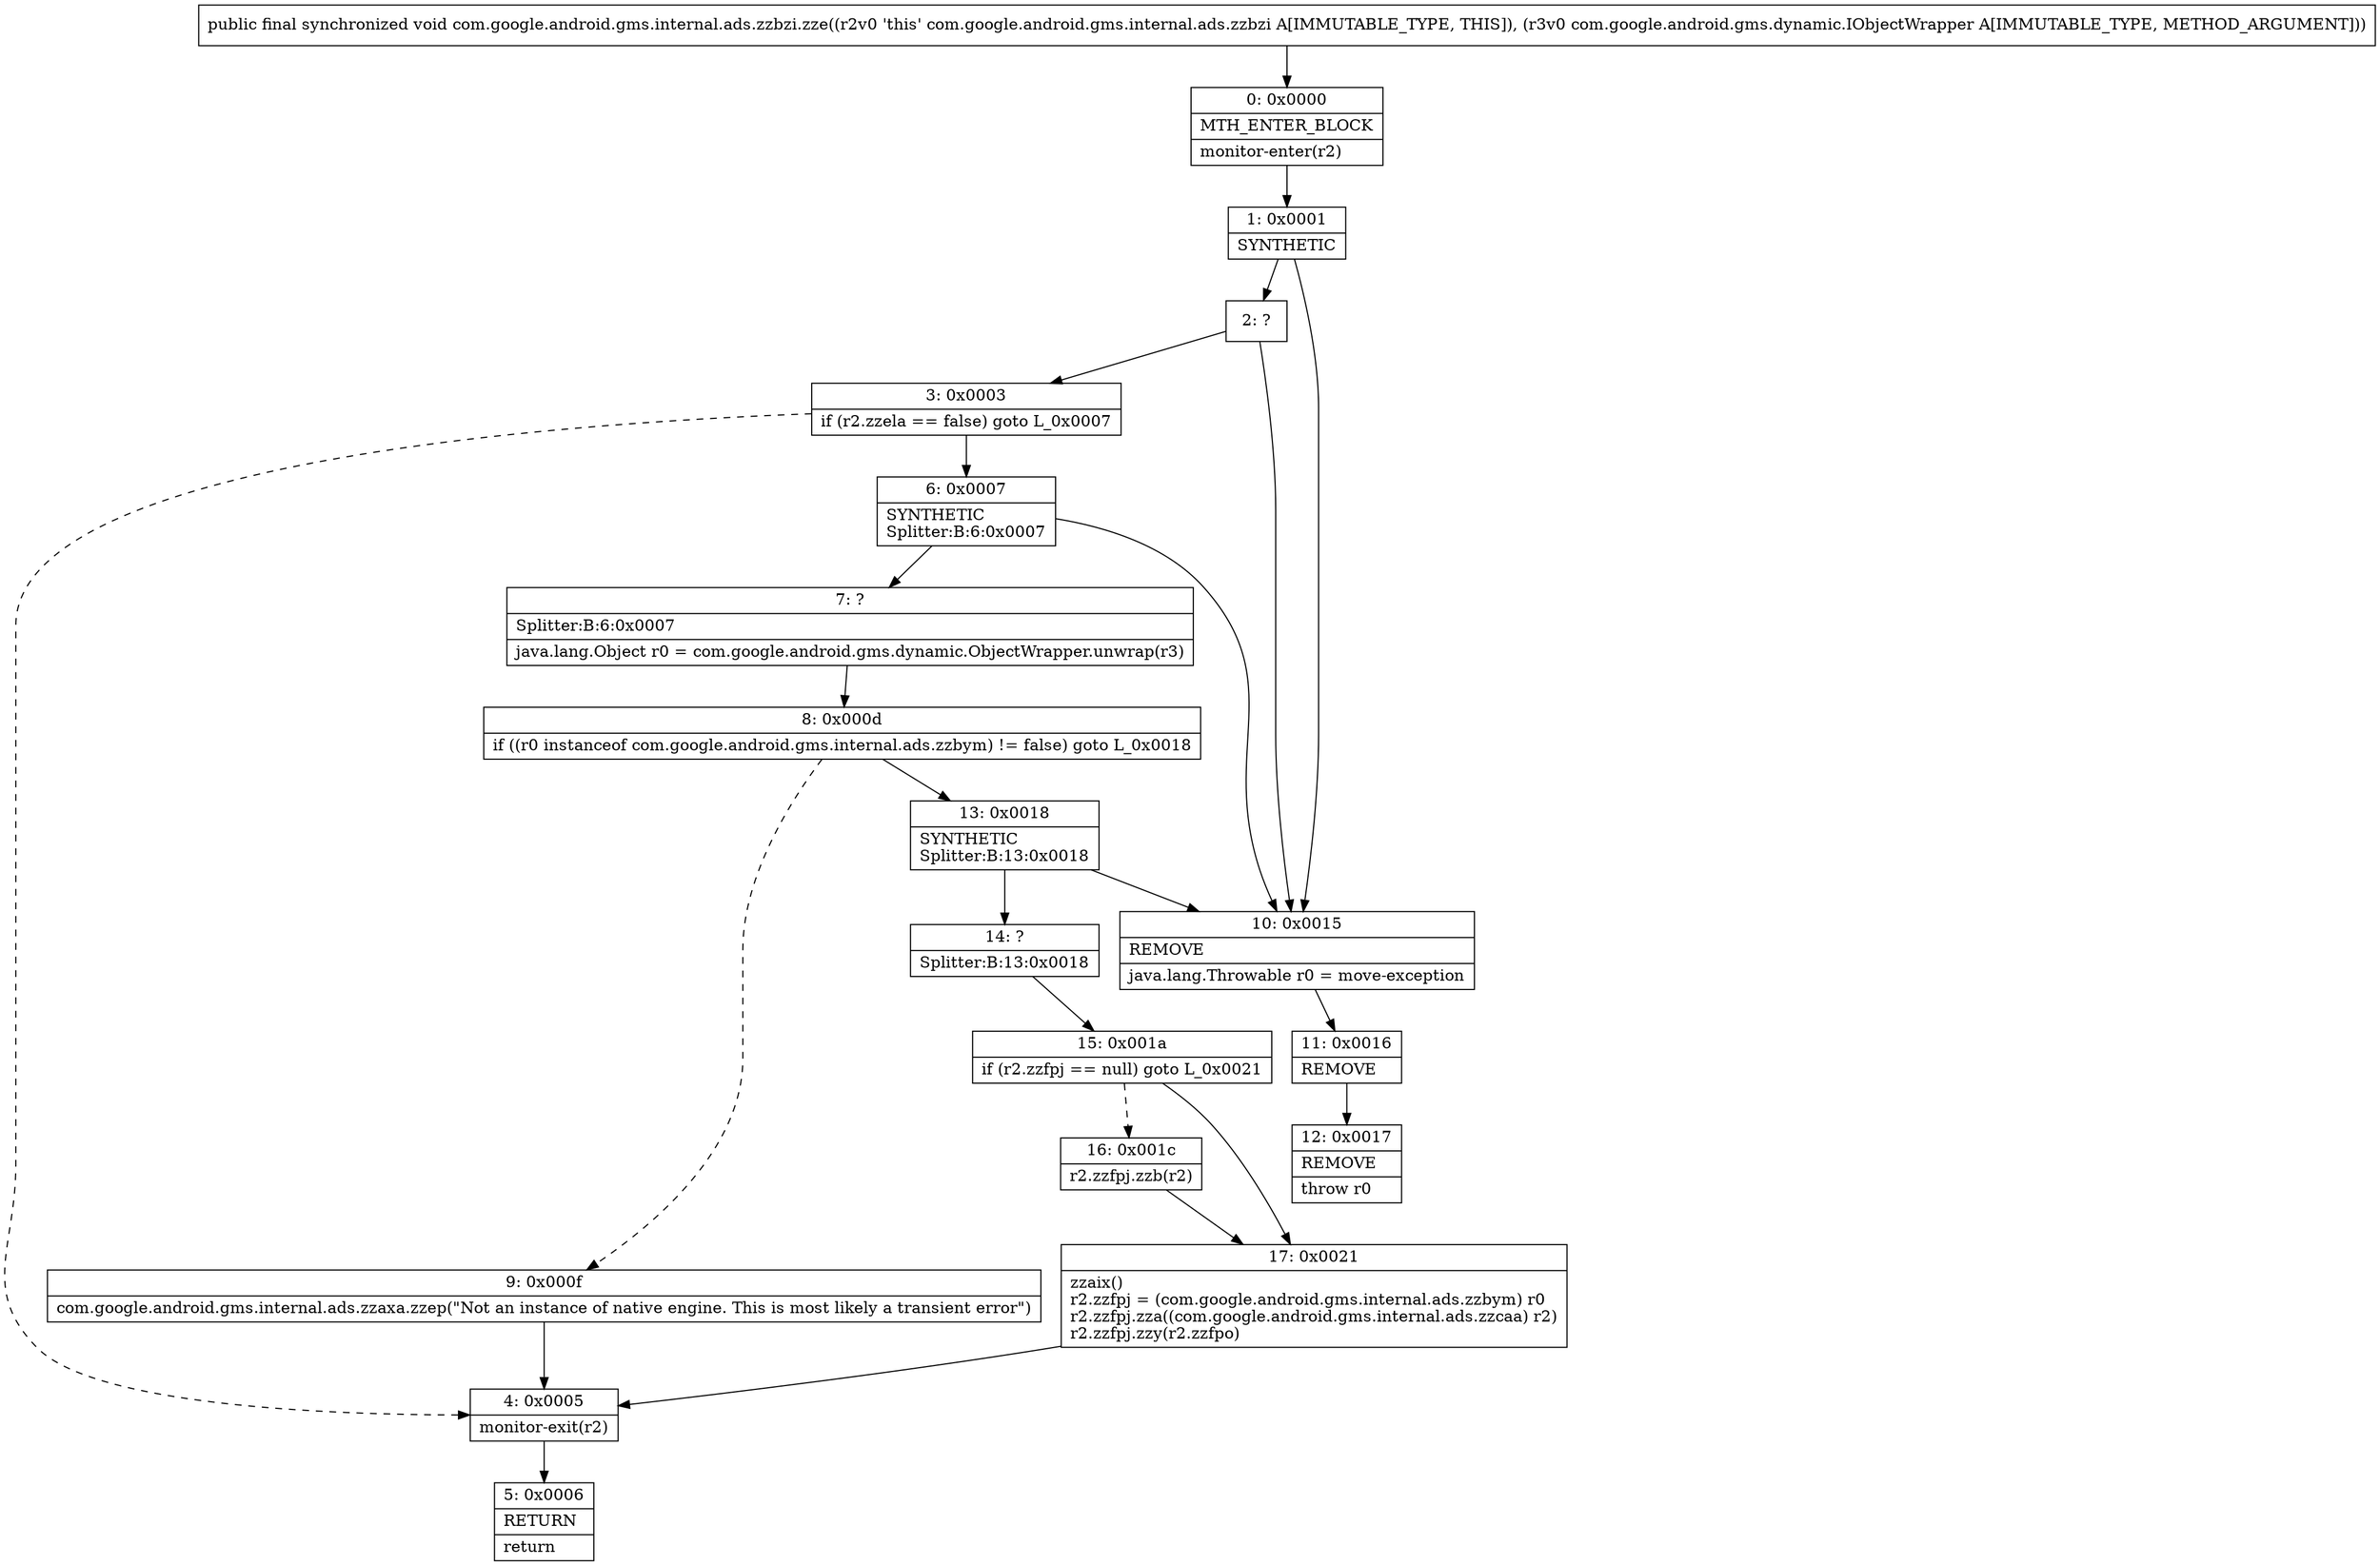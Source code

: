digraph "CFG forcom.google.android.gms.internal.ads.zzbzi.zze(Lcom\/google\/android\/gms\/dynamic\/IObjectWrapper;)V" {
Node_0 [shape=record,label="{0\:\ 0x0000|MTH_ENTER_BLOCK\l|monitor\-enter(r2)\l}"];
Node_1 [shape=record,label="{1\:\ 0x0001|SYNTHETIC\l}"];
Node_2 [shape=record,label="{2\:\ ?}"];
Node_3 [shape=record,label="{3\:\ 0x0003|if (r2.zzela == false) goto L_0x0007\l}"];
Node_4 [shape=record,label="{4\:\ 0x0005|monitor\-exit(r2)\l}"];
Node_5 [shape=record,label="{5\:\ 0x0006|RETURN\l|return\l}"];
Node_6 [shape=record,label="{6\:\ 0x0007|SYNTHETIC\lSplitter:B:6:0x0007\l}"];
Node_7 [shape=record,label="{7\:\ ?|Splitter:B:6:0x0007\l|java.lang.Object r0 = com.google.android.gms.dynamic.ObjectWrapper.unwrap(r3)\l}"];
Node_8 [shape=record,label="{8\:\ 0x000d|if ((r0 instanceof com.google.android.gms.internal.ads.zzbym) != false) goto L_0x0018\l}"];
Node_9 [shape=record,label="{9\:\ 0x000f|com.google.android.gms.internal.ads.zzaxa.zzep(\"Not an instance of native engine. This is most likely a transient error\")\l}"];
Node_10 [shape=record,label="{10\:\ 0x0015|REMOVE\l|java.lang.Throwable r0 = move\-exception\l}"];
Node_11 [shape=record,label="{11\:\ 0x0016|REMOVE\l}"];
Node_12 [shape=record,label="{12\:\ 0x0017|REMOVE\l|throw r0\l}"];
Node_13 [shape=record,label="{13\:\ 0x0018|SYNTHETIC\lSplitter:B:13:0x0018\l}"];
Node_14 [shape=record,label="{14\:\ ?|Splitter:B:13:0x0018\l}"];
Node_15 [shape=record,label="{15\:\ 0x001a|if (r2.zzfpj == null) goto L_0x0021\l}"];
Node_16 [shape=record,label="{16\:\ 0x001c|r2.zzfpj.zzb(r2)\l}"];
Node_17 [shape=record,label="{17\:\ 0x0021|zzaix()\lr2.zzfpj = (com.google.android.gms.internal.ads.zzbym) r0\lr2.zzfpj.zza((com.google.android.gms.internal.ads.zzcaa) r2)\lr2.zzfpj.zzy(r2.zzfpo)\l}"];
MethodNode[shape=record,label="{public final synchronized void com.google.android.gms.internal.ads.zzbzi.zze((r2v0 'this' com.google.android.gms.internal.ads.zzbzi A[IMMUTABLE_TYPE, THIS]), (r3v0 com.google.android.gms.dynamic.IObjectWrapper A[IMMUTABLE_TYPE, METHOD_ARGUMENT])) }"];
MethodNode -> Node_0;
Node_0 -> Node_1;
Node_1 -> Node_2;
Node_1 -> Node_10;
Node_2 -> Node_3;
Node_2 -> Node_10;
Node_3 -> Node_4[style=dashed];
Node_3 -> Node_6;
Node_4 -> Node_5;
Node_6 -> Node_7;
Node_6 -> Node_10;
Node_7 -> Node_8;
Node_8 -> Node_9[style=dashed];
Node_8 -> Node_13;
Node_9 -> Node_4;
Node_10 -> Node_11;
Node_11 -> Node_12;
Node_13 -> Node_14;
Node_13 -> Node_10;
Node_14 -> Node_15;
Node_15 -> Node_16[style=dashed];
Node_15 -> Node_17;
Node_16 -> Node_17;
Node_17 -> Node_4;
}

